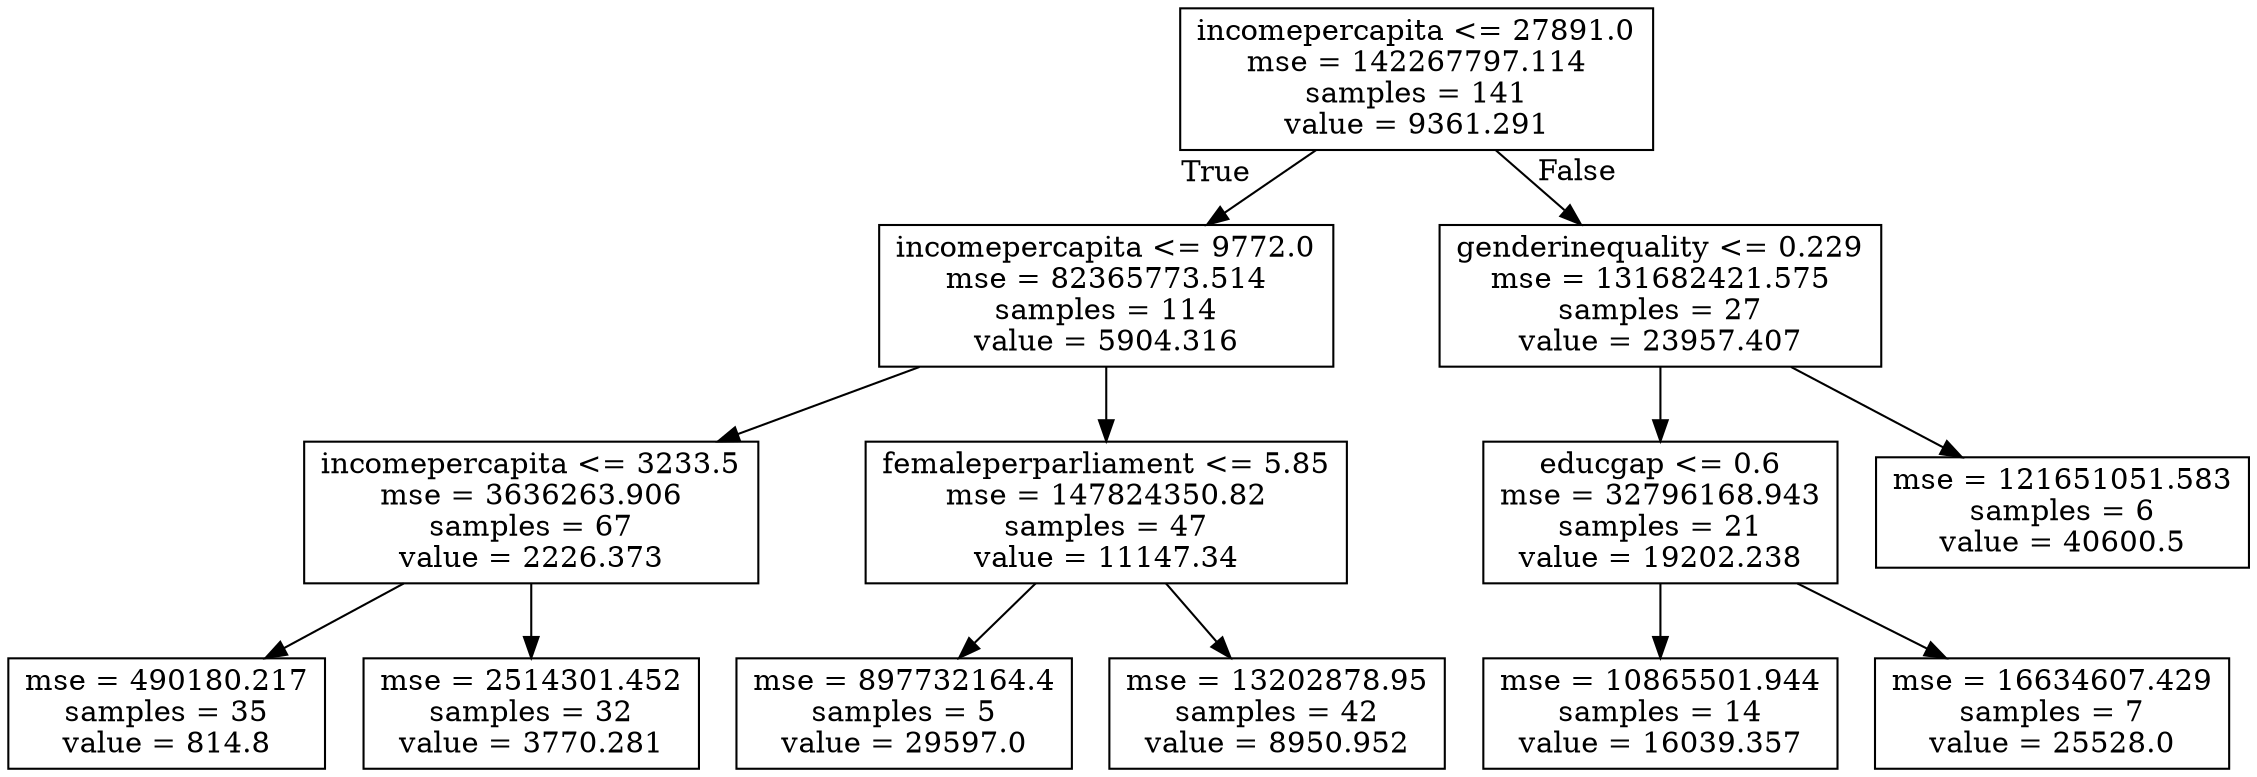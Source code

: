 digraph Tree {
node [shape=box] ;
0 [label="incomepercapita <= 27891.0\nmse = 142267797.114\nsamples = 141\nvalue = 9361.291"] ;
1 [label="incomepercapita <= 9772.0\nmse = 82365773.514\nsamples = 114\nvalue = 5904.316"] ;
0 -> 1 [labeldistance=2.5, labelangle=45, headlabel="True"] ;
2 [label="incomepercapita <= 3233.5\nmse = 3636263.906\nsamples = 67\nvalue = 2226.373"] ;
1 -> 2 ;
3 [label="mse = 490180.217\nsamples = 35\nvalue = 814.8"] ;
2 -> 3 ;
4 [label="mse = 2514301.452\nsamples = 32\nvalue = 3770.281"] ;
2 -> 4 ;
5 [label="femaleperparliament <= 5.85\nmse = 147824350.82\nsamples = 47\nvalue = 11147.34"] ;
1 -> 5 ;
6 [label="mse = 897732164.4\nsamples = 5\nvalue = 29597.0"] ;
5 -> 6 ;
7 [label="mse = 13202878.95\nsamples = 42\nvalue = 8950.952"] ;
5 -> 7 ;
8 [label="genderinequality <= 0.229\nmse = 131682421.575\nsamples = 27\nvalue = 23957.407"] ;
0 -> 8 [labeldistance=2.5, labelangle=-45, headlabel="False"] ;
9 [label="educgap <= 0.6\nmse = 32796168.943\nsamples = 21\nvalue = 19202.238"] ;
8 -> 9 ;
10 [label="mse = 10865501.944\nsamples = 14\nvalue = 16039.357"] ;
9 -> 10 ;
11 [label="mse = 16634607.429\nsamples = 7\nvalue = 25528.0"] ;
9 -> 11 ;
12 [label="mse = 121651051.583\nsamples = 6\nvalue = 40600.5"] ;
8 -> 12 ;
}